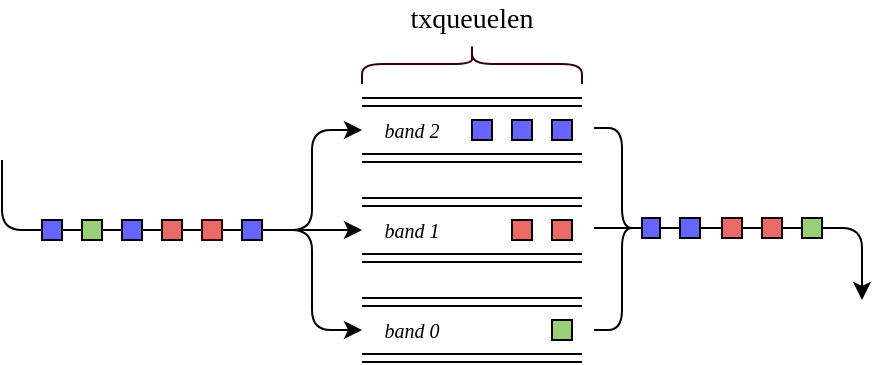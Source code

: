 <mxfile version="10.9.1" type="device"><diagram id="IozixAO0d-xX1xofOkIq" name="Page-1"><mxGraphModel dx="983" dy="1821" grid="1" gridSize="10" guides="1" tooltips="1" connect="1" arrows="1" fold="1" page="1" pageScale="1" pageWidth="827" pageHeight="1169" math="0" shadow="0"><root><mxCell id="0"/><mxCell id="1" parent="0"/><mxCell id="o25bjjW8lfvMb43d1AoH-29" value="" style="endArrow=none;html=1;endFill=0;" edge="1" parent="1"><mxGeometry width="50" height="50" relative="1" as="geometry"><mxPoint x="20" as="sourcePoint"/><mxPoint x="130" y="35" as="targetPoint"/><Array as="points"><mxPoint x="20" y="35"/></Array></mxGeometry></mxCell><mxCell id="o25bjjW8lfvMb43d1AoH-7" value="" style="endArrow=none;html=1;endFill=0;" edge="1" parent="1" source="o25bjjW8lfvMb43d1AoH-28"><mxGeometry width="50" height="50" relative="1" as="geometry"><mxPoint x="10" y="35" as="sourcePoint"/><mxPoint x="150" y="35" as="targetPoint"/></mxGeometry></mxCell><mxCell id="o25bjjW8lfvMb43d1AoH-8" value="" style="edgeStyle=elbowEdgeStyle;elbow=horizontal;endArrow=classic;html=1;" edge="1" parent="1"><mxGeometry width="50" height="50" relative="1" as="geometry"><mxPoint x="150" y="35" as="sourcePoint"/><mxPoint x="200" y="-15" as="targetPoint"/></mxGeometry></mxCell><mxCell id="o25bjjW8lfvMb43d1AoH-9" value="" style="edgeStyle=elbowEdgeStyle;elbow=horizontal;endArrow=classic;html=1;" edge="1" parent="1"><mxGeometry width="50" height="50" relative="1" as="geometry"><mxPoint x="150" y="35" as="sourcePoint"/><mxPoint x="200" y="85" as="targetPoint"/></mxGeometry></mxCell><mxCell id="o25bjjW8lfvMb43d1AoH-11" value="" style="endArrow=classic;html=1;" edge="1" parent="1" source="o25bjjW8lfvMb43d1AoH-26"><mxGeometry width="50" height="50" relative="1" as="geometry"><mxPoint x="140" y="35" as="sourcePoint"/><mxPoint x="200" y="35" as="targetPoint"/></mxGeometry></mxCell><mxCell id="o25bjjW8lfvMb43d1AoH-17" value="" style="shape=link;html=1;endArrow=none;endFill=0;" edge="1" parent="1"><mxGeometry width="50" height="50" relative="1" as="geometry"><mxPoint x="200" y="-29" as="sourcePoint"/><mxPoint x="310" y="-29" as="targetPoint"/></mxGeometry></mxCell><mxCell id="o25bjjW8lfvMb43d1AoH-18" value="" style="shape=link;html=1;endArrow=none;endFill=0;" edge="1" parent="1"><mxGeometry width="50" height="50" relative="1" as="geometry"><mxPoint x="200" y="-1" as="sourcePoint"/><mxPoint x="310" y="-1" as="targetPoint"/></mxGeometry></mxCell><mxCell id="o25bjjW8lfvMb43d1AoH-21" value="" style="shape=link;html=1;endArrow=none;endFill=0;" edge="1" parent="1"><mxGeometry width="50" height="50" relative="1" as="geometry"><mxPoint x="200" y="21" as="sourcePoint"/><mxPoint x="310" y="21" as="targetPoint"/></mxGeometry></mxCell><mxCell id="o25bjjW8lfvMb43d1AoH-22" value="" style="shape=link;html=1;endArrow=none;endFill=0;" edge="1" parent="1"><mxGeometry width="50" height="50" relative="1" as="geometry"><mxPoint x="200" y="49" as="sourcePoint"/><mxPoint x="310" y="49" as="targetPoint"/></mxGeometry></mxCell><mxCell id="o25bjjW8lfvMb43d1AoH-23" value="" style="shape=link;html=1;endArrow=none;endFill=0;" edge="1" parent="1"><mxGeometry width="50" height="50" relative="1" as="geometry"><mxPoint x="200" y="71" as="sourcePoint"/><mxPoint x="310" y="71" as="targetPoint"/></mxGeometry></mxCell><mxCell id="o25bjjW8lfvMb43d1AoH-24" value="" style="shape=link;html=1;endArrow=none;endFill=0;" edge="1" parent="1"><mxGeometry width="50" height="50" relative="1" as="geometry"><mxPoint x="200" y="99" as="sourcePoint"/><mxPoint x="310" y="99" as="targetPoint"/></mxGeometry></mxCell><mxCell id="o25bjjW8lfvMb43d1AoH-25" value="" style="whiteSpace=wrap;html=1;aspect=fixed;fillColor=#97D077;" vertex="1" parent="1"><mxGeometry x="295" y="80" width="10" height="10" as="geometry"/></mxCell><mxCell id="o25bjjW8lfvMb43d1AoH-26" value="" style="whiteSpace=wrap;html=1;aspect=fixed;fillColor=#6666FF;strokeColor=#000000;" vertex="1" parent="1"><mxGeometry x="140" y="30" width="10" height="10" as="geometry"/></mxCell><mxCell id="o25bjjW8lfvMb43d1AoH-27" value="" style="endArrow=classic;html=1;" edge="1" parent="1" target="o25bjjW8lfvMb43d1AoH-26"><mxGeometry width="50" height="50" relative="1" as="geometry"><mxPoint x="140" y="35" as="sourcePoint"/><mxPoint x="200" y="35" as="targetPoint"/></mxGeometry></mxCell><mxCell id="o25bjjW8lfvMb43d1AoH-28" value="" style="whiteSpace=wrap;html=1;aspect=fixed;fillColor=#EA6B66;strokeColor=#33001A;" vertex="1" parent="1"><mxGeometry x="120" y="30" width="10" height="10" as="geometry"/></mxCell><mxCell id="o25bjjW8lfvMb43d1AoH-32" value="" style="whiteSpace=wrap;html=1;aspect=fixed;fillColor=#EA6B66;" vertex="1" parent="1"><mxGeometry x="100" y="30" width="10" height="10" as="geometry"/></mxCell><mxCell id="o25bjjW8lfvMb43d1AoH-33" value="" style="whiteSpace=wrap;html=1;aspect=fixed;fillColor=#6666FF;" vertex="1" parent="1"><mxGeometry x="80" y="30" width="10" height="10" as="geometry"/></mxCell><mxCell id="o25bjjW8lfvMb43d1AoH-34" value="" style="whiteSpace=wrap;html=1;aspect=fixed;fillColor=#97D077;" vertex="1" parent="1"><mxGeometry x="60" y="30" width="10" height="10" as="geometry"/></mxCell><mxCell id="o25bjjW8lfvMb43d1AoH-35" value="" style="whiteSpace=wrap;html=1;aspect=fixed;fillColor=#6666FF;" vertex="1" parent="1"><mxGeometry x="40" y="30" width="10" height="10" as="geometry"/></mxCell><mxCell id="o25bjjW8lfvMb43d1AoH-36" style="edgeStyle=orthogonalEdgeStyle;rounded=0;orthogonalLoop=1;jettySize=auto;html=1;exitX=0.5;exitY=0;exitDx=0;exitDy=0;entryX=1;entryY=0.5;entryDx=0;entryDy=0;endArrow=none;endFill=0;" edge="1" parent="1" source="o25bjjW8lfvMb43d1AoH-25" target="o25bjjW8lfvMb43d1AoH-25"><mxGeometry relative="1" as="geometry"/></mxCell><mxCell id="o25bjjW8lfvMb43d1AoH-39" value="" style="whiteSpace=wrap;html=1;aspect=fixed;fillColor=#EA6B66;" vertex="1" parent="1"><mxGeometry x="295" y="30" width="10" height="10" as="geometry"/></mxCell><mxCell id="o25bjjW8lfvMb43d1AoH-40" value="" style="whiteSpace=wrap;html=1;aspect=fixed;fillColor=#6666FF;" vertex="1" parent="1"><mxGeometry x="295" y="-20" width="10" height="10" as="geometry"/></mxCell><mxCell id="o25bjjW8lfvMb43d1AoH-41" value="" style="whiteSpace=wrap;html=1;aspect=fixed;fillColor=#6666FF;" vertex="1" parent="1"><mxGeometry x="275" y="-20" width="10" height="10" as="geometry"/></mxCell><mxCell id="o25bjjW8lfvMb43d1AoH-42" value="" style="whiteSpace=wrap;html=1;aspect=fixed;fillColor=#6666FF;" vertex="1" parent="1"><mxGeometry x="255" y="-20" width="10" height="10" as="geometry"/></mxCell><mxCell id="o25bjjW8lfvMb43d1AoH-44" value="" style="whiteSpace=wrap;html=1;aspect=fixed;fillColor=#EA6B66;" vertex="1" parent="1"><mxGeometry x="275" y="30" width="10" height="10" as="geometry"/></mxCell><mxCell id="o25bjjW8lfvMb43d1AoH-46" value="" style="endArrow=none;html=1;endFill=0;" edge="1" parent="1"><mxGeometry width="50" height="50" relative="1" as="geometry"><mxPoint x="316" y="-16" as="sourcePoint"/><mxPoint x="340" y="34" as="targetPoint"/><Array as="points"><mxPoint x="330" y="-16"/><mxPoint x="330" y="34"/></Array></mxGeometry></mxCell><mxCell id="o25bjjW8lfvMb43d1AoH-47" value="" style="endArrow=classic;html=1;endFill=1;" edge="1" parent="1"><mxGeometry width="50" height="50" relative="1" as="geometry"><mxPoint x="316" y="34" as="sourcePoint"/><mxPoint x="450" y="70" as="targetPoint"/><Array as="points"><mxPoint x="450" y="34"/></Array></mxGeometry></mxCell><mxCell id="o25bjjW8lfvMb43d1AoH-48" value="" style="endArrow=none;html=1;endFill=0;" edge="1" parent="1"><mxGeometry width="50" height="50" relative="1" as="geometry"><mxPoint x="316" y="85" as="sourcePoint"/><mxPoint x="340" y="34" as="targetPoint"/><Array as="points"><mxPoint x="330" y="85"/><mxPoint x="330" y="34"/></Array></mxGeometry></mxCell><mxCell id="o25bjjW8lfvMb43d1AoH-61" value="" style="shape=curlyBracket;whiteSpace=wrap;html=1;rounded=1;strokeColor=#33001A;fillColor=#97D077;rotation=90;" vertex="1" parent="1"><mxGeometry x="245" y="-103" width="20" height="110" as="geometry"/></mxCell><mxCell id="o25bjjW8lfvMb43d1AoH-62" value="txqueuelen" style="text;html=1;strokeColor=none;fillColor=none;align=center;verticalAlign=middle;whiteSpace=wrap;rounded=0;fontFamily=Lucida Console;fontSize=14;" vertex="1" parent="1"><mxGeometry x="235" y="-80" width="40" height="20" as="geometry"/></mxCell><mxCell id="o25bjjW8lfvMb43d1AoH-63" value="&lt;i&gt;&lt;font style=&quot;font-size: 10px&quot;&gt;band 2&lt;br&gt;&lt;/font&gt;&lt;/i&gt;" style="text;html=1;strokeColor=none;fillColor=none;align=center;verticalAlign=middle;whiteSpace=wrap;rounded=0;fontFamily=Lucida Console;fontSize=14;" vertex="1" parent="1"><mxGeometry x="205" y="-25" width="40" height="20" as="geometry"/></mxCell><mxCell id="o25bjjW8lfvMb43d1AoH-64" value="&lt;i&gt;&lt;font style=&quot;font-size: 10px&quot;&gt;band 1&lt;br&gt;&lt;/font&gt;&lt;/i&gt;" style="text;html=1;strokeColor=none;fillColor=none;align=center;verticalAlign=middle;whiteSpace=wrap;rounded=0;fontFamily=Lucida Console;fontSize=14;" vertex="1" parent="1"><mxGeometry x="205" y="25" width="40" height="20" as="geometry"/></mxCell><mxCell id="o25bjjW8lfvMb43d1AoH-65" value="&lt;div&gt;&lt;i&gt;&lt;font style=&quot;font-size: 10px&quot;&gt;band 0&lt;/font&gt;&lt;/i&gt;&lt;/div&gt;" style="text;html=1;strokeColor=none;fillColor=none;align=center;verticalAlign=middle;whiteSpace=wrap;rounded=0;fontFamily=Lucida Console;fontSize=14;" vertex="1" parent="1"><mxGeometry x="205" y="75" width="40" height="20" as="geometry"/></mxCell><mxCell id="o25bjjW8lfvMb43d1AoH-74" value="" style="group;direction=west;flipH=0;flipV=1;" vertex="1" connectable="0" parent="1"><mxGeometry x="319" y="29" width="111" height="10" as="geometry"/></mxCell><mxCell id="o25bjjW8lfvMb43d1AoH-69" value="" style="whiteSpace=wrap;html=1;aspect=fixed;fillColor=#6666FF;direction=east;flipV=1;flipH=1;" vertex="1" parent="o25bjjW8lfvMb43d1AoH-74"><mxGeometry x="21" width="9" height="10" as="geometry"/></mxCell><mxCell id="o25bjjW8lfvMb43d1AoH-70" value="" style="whiteSpace=wrap;html=1;aspect=fixed;fillColor=#6666FF;direction=east;flipV=1;flipH=1;" vertex="1" parent="o25bjjW8lfvMb43d1AoH-74"><mxGeometry x="40" width="10" height="10" as="geometry"/></mxCell><mxCell id="o25bjjW8lfvMb43d1AoH-71" value="" style="whiteSpace=wrap;html=1;aspect=fixed;fillColor=#EA6B66;direction=east;flipV=1;flipH=1;" vertex="1" parent="o25bjjW8lfvMb43d1AoH-74"><mxGeometry x="61" width="10" height="10" as="geometry"/></mxCell><mxCell id="o25bjjW8lfvMb43d1AoH-72" value="" style="whiteSpace=wrap;html=1;aspect=fixed;fillColor=#EA6B66;direction=east;flipV=1;flipH=1;" vertex="1" parent="o25bjjW8lfvMb43d1AoH-74"><mxGeometry x="81" width="10" height="10" as="geometry"/></mxCell><mxCell id="o25bjjW8lfvMb43d1AoH-73" value="" style="whiteSpace=wrap;html=1;aspect=fixed;fillColor=#97D077;direction=east;flipV=1;flipH=1;" vertex="1" parent="o25bjjW8lfvMb43d1AoH-74"><mxGeometry x="101" width="10" height="10" as="geometry"/></mxCell></root></mxGraphModel></diagram></mxfile>